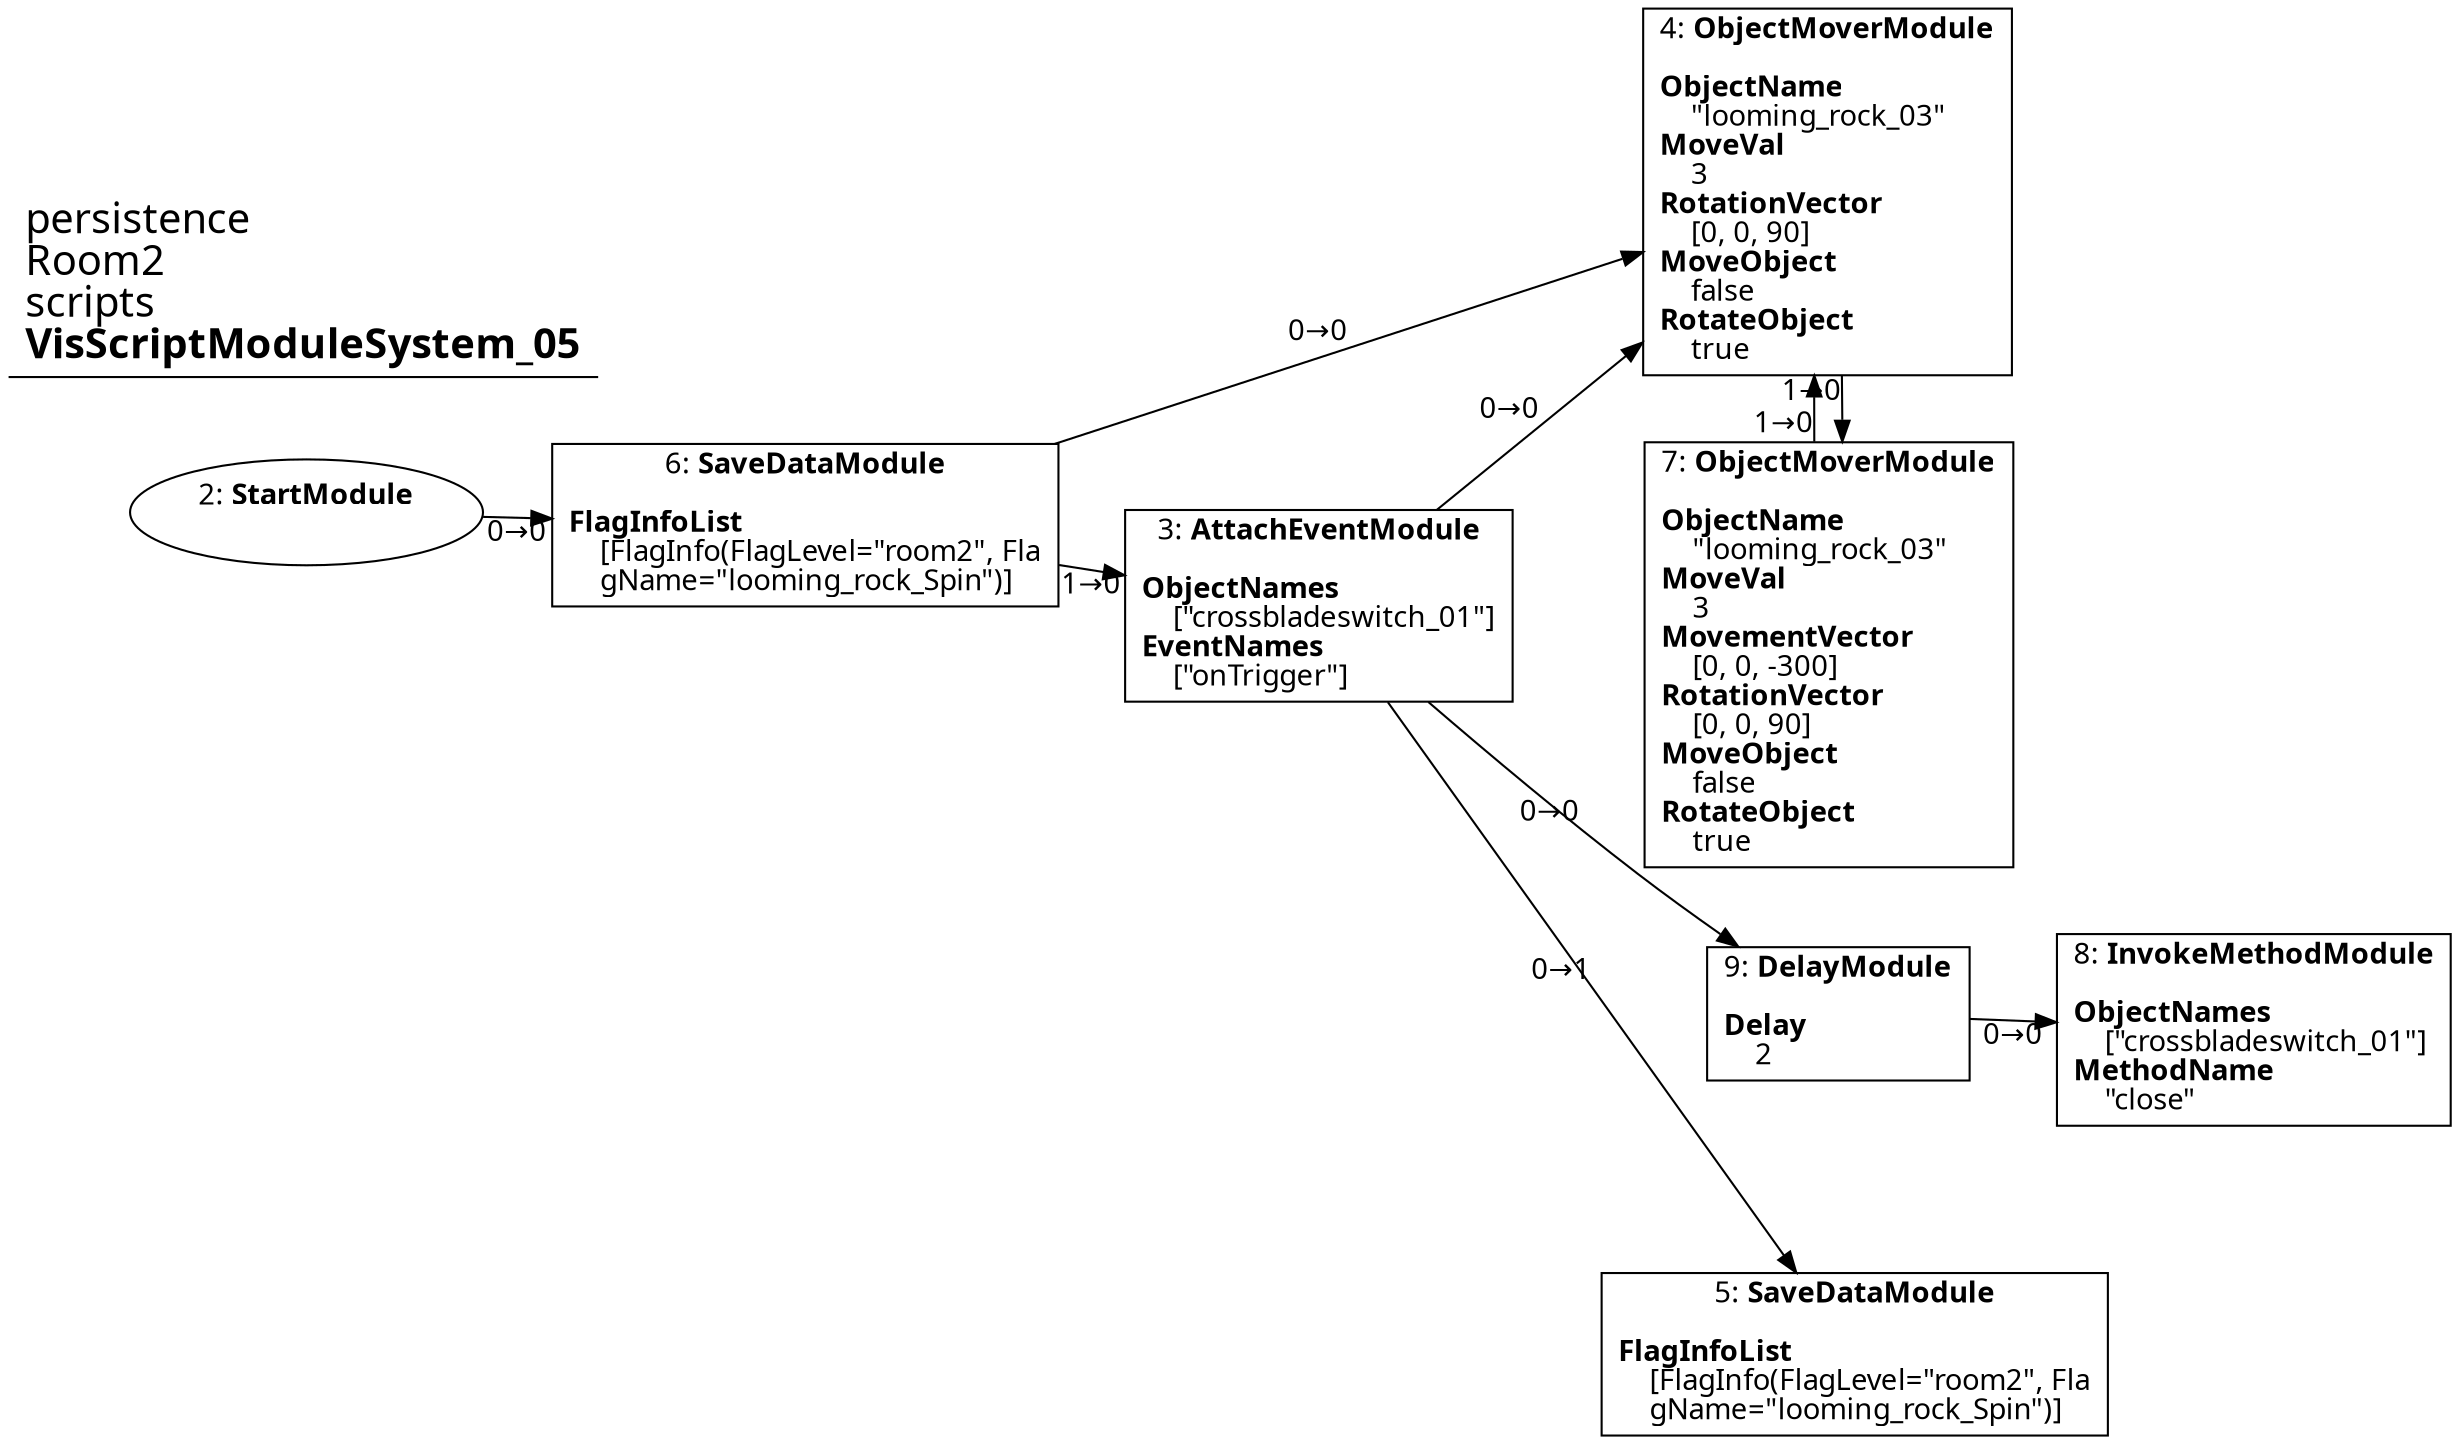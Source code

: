 digraph {
    layout = fdp;
    overlap = prism;
    sep = "+16";
    splines = spline;

    node [ shape = box ];

    graph [ fontname = "Segoe UI" ];
    node [ fontname = "Segoe UI" ];
    edge [ fontname = "Segoe UI" ];

    2 [ label = <2: <b>StartModule</b><br/><br/>> ];
    2 [ shape = oval ]
    2 [ pos = "0.016,-0.068!" ];
    2 -> 6 [ label = "0→0" ];

    3 [ label = <3: <b>AttachEventModule</b><br/><br/><b>ObjectNames</b><br align="left"/>    [&quot;crossbladeswitch_01&quot;]<br align="left"/><b>EventNames</b><br align="left"/>    [&quot;onTrigger&quot;]<br align="left"/>> ];
    3 [ pos = "0.44300002,-0.108!" ];
    3 -> 5 [ label = "0→1" ];
    3 -> 4 [ label = "0→0" ];
    3 -> 9 [ label = "0→0" ];

    4 [ label = <4: <b>ObjectMoverModule</b><br/><br/><b>ObjectName</b><br align="left"/>    &quot;looming_rock_03&quot;<br align="left"/><b>MoveVal</b><br align="left"/>    3<br align="left"/><b>RotationVector</b><br align="left"/>    [0, 0, 90]<br align="left"/><b>MoveObject</b><br align="left"/>    false<br align="left"/><b>RotateObject</b><br align="left"/>    true<br align="left"/>> ];
    4 [ pos = "0.748,0.027!" ];
    4 -> 7 [ label = "1→0" ];

    5 [ label = <5: <b>SaveDataModule</b><br/><br/><b>FlagInfoList</b><br align="left"/>    [FlagInfo(FlagLevel=&quot;room2&quot;, Fla<br align="left"/>    gName=&quot;looming_rock_Spin&quot;)]<br align="left"/>> ];
    5 [ pos = "0.74600005,-0.47100002!" ];

    6 [ label = <6: <b>SaveDataModule</b><br/><br/><b>FlagInfoList</b><br align="left"/>    [FlagInfo(FlagLevel=&quot;room2&quot;, Fla<br align="left"/>    gName=&quot;looming_rock_Spin&quot;)]<br align="left"/>> ];
    6 [ pos = "0.193,-0.068!" ];
    6 -> 3 [ label = "1→0" ];
    6 -> 4 [ label = "0→0" ];

    7 [ label = <7: <b>ObjectMoverModule</b><br/><br/><b>ObjectName</b><br align="left"/>    &quot;looming_rock_03&quot;<br align="left"/><b>MoveVal</b><br align="left"/>    3<br align="left"/><b>MovementVector</b><br align="left"/>    [0, 0, -300]<br align="left"/><b>RotationVector</b><br align="left"/>    [0, 0, 90]<br align="left"/><b>MoveObject</b><br align="left"/>    false<br align="left"/><b>RotateObject</b><br align="left"/>    true<br align="left"/>> ];
    7 [ pos = "0.748,-0.14400001!" ];
    7 -> 4 [ label = "1→0" ];

    8 [ label = <8: <b>InvokeMethodModule</b><br/><br/><b>ObjectNames</b><br align="left"/>    [&quot;crossbladeswitch_01&quot;]<br align="left"/><b>MethodName</b><br align="left"/>    &quot;close&quot;<br align="left"/>> ];
    8 [ pos = "0.92700005,-0.303!" ];

    9 [ label = <9: <b>DelayModule</b><br/><br/><b>Delay</b><br align="left"/>    2<br align="left"/>> ];
    9 [ pos = "0.74700004,-0.303!" ];
    9 -> 8 [ label = "0→0" ];

    title [ pos = "0.015000001,0.028!" ];
    title [ shape = underline ];
    title [ label = <<font point-size="20">persistence<br align="left"/>Room2<br align="left"/>scripts<br align="left"/><b>VisScriptModuleSystem_05</b><br align="left"/></font>> ];
}
